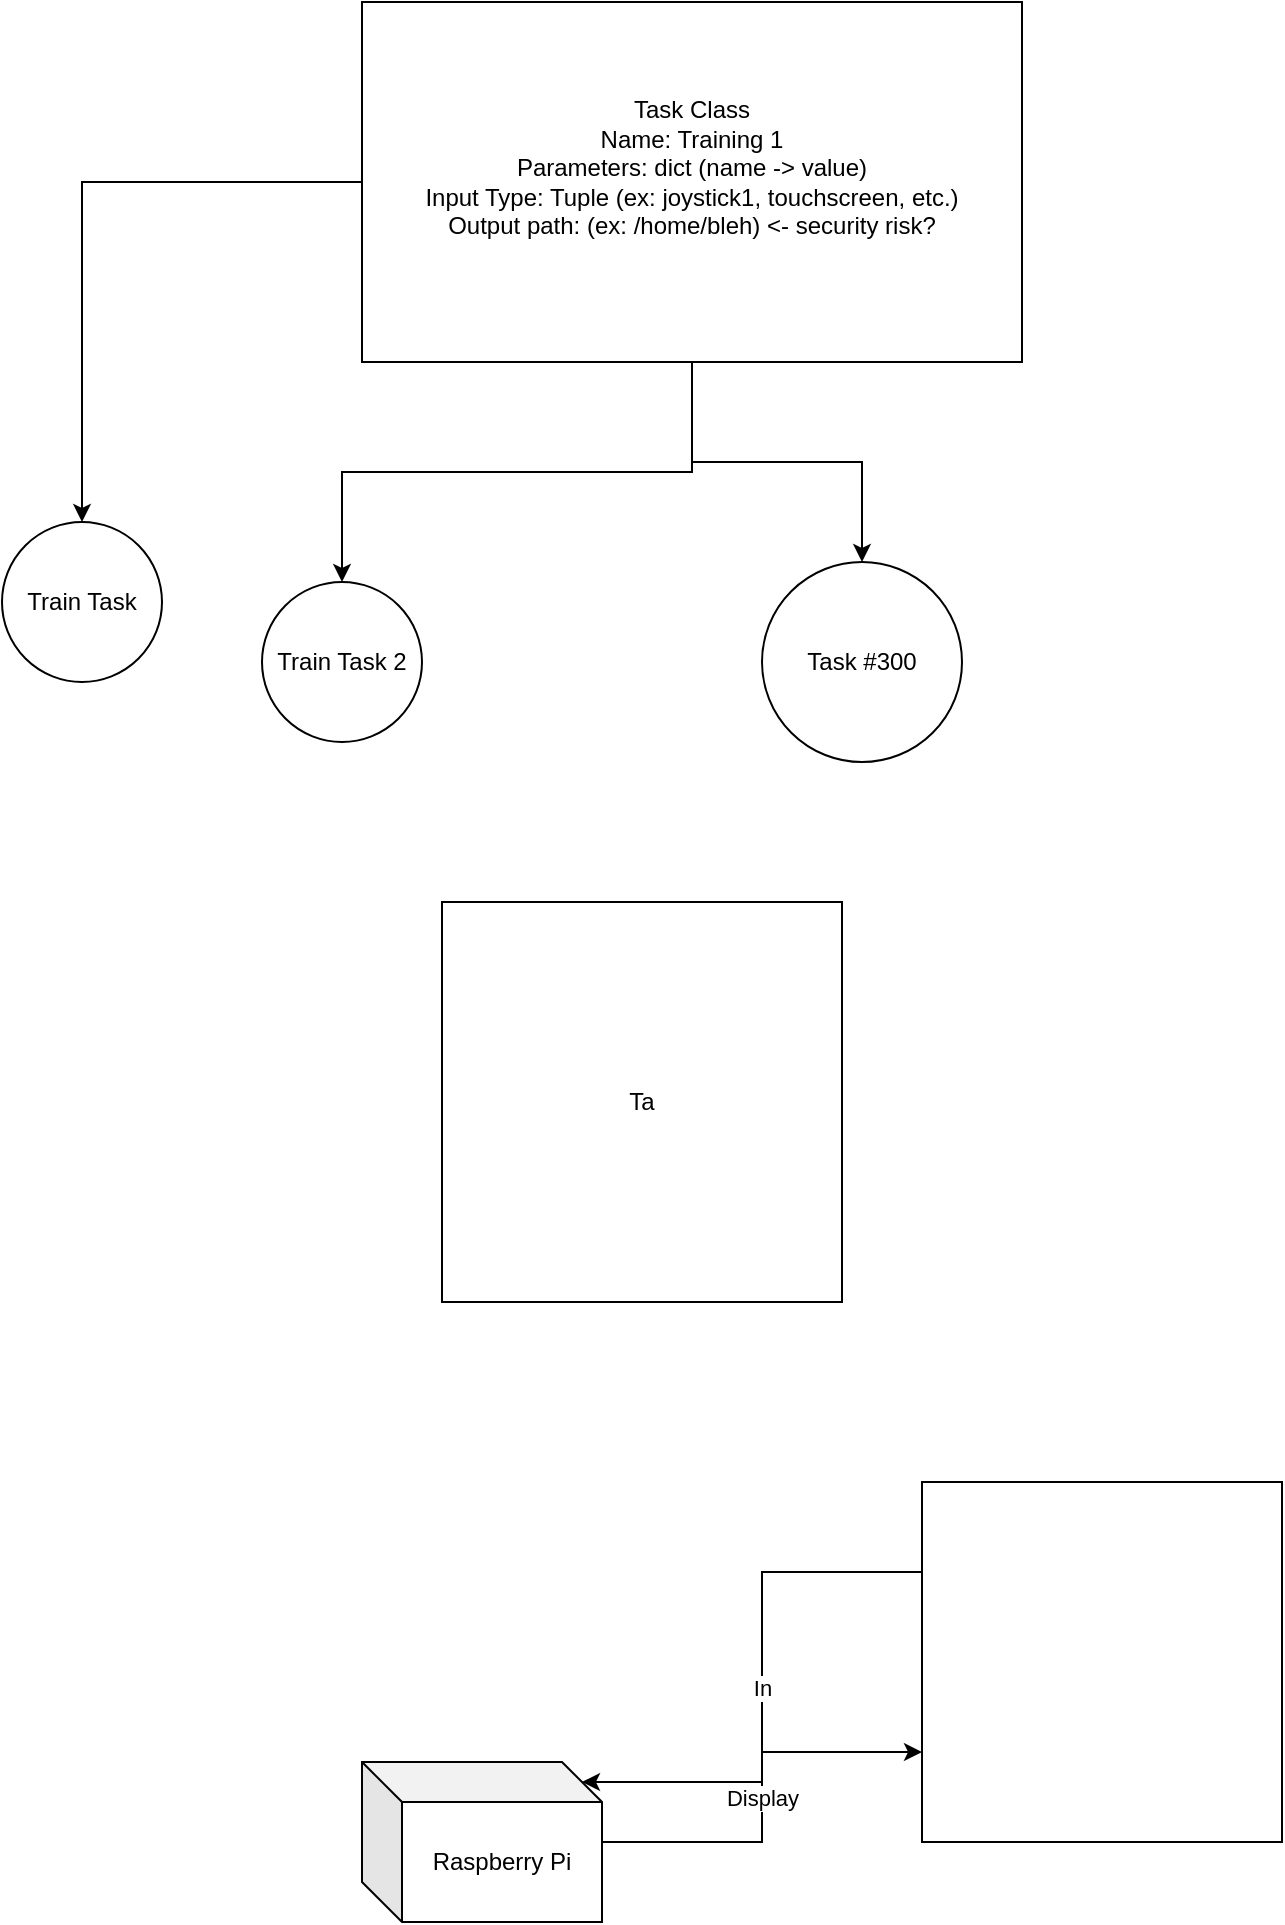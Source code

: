 <mxfile version="20.8.5" type="github"><diagram id="QsU19FumD5f-WDrpiSSF" name="Page-1"><mxGraphModel dx="1434" dy="1846" grid="1" gridSize="10" guides="1" tooltips="1" connect="1" arrows="1" fold="1" page="1" pageScale="1" pageWidth="850" pageHeight="1100" math="0" shadow="0"><root><mxCell id="0"/><mxCell id="1" parent="0"/><mxCell id="wKITN1kvr6zkH4jIiAxx-6" value="Display" style="edgeStyle=orthogonalEdgeStyle;rounded=0;orthogonalLoop=1;jettySize=auto;html=1;entryX=0;entryY=0.75;entryDx=0;entryDy=0;" edge="1" parent="1" source="wKITN1kvr6zkH4jIiAxx-4" target="wKITN1kvr6zkH4jIiAxx-5"><mxGeometry relative="1" as="geometry"/></mxCell><mxCell id="wKITN1kvr6zkH4jIiAxx-4" value="Raspberry Pi" style="shape=cube;whiteSpace=wrap;html=1;boundedLbl=1;backgroundOutline=1;darkOpacity=0.05;darkOpacity2=0.1;" vertex="1" parent="1"><mxGeometry x="220" y="340" width="120" height="80" as="geometry"/></mxCell><mxCell id="wKITN1kvr6zkH4jIiAxx-7" value="In" style="edgeStyle=orthogonalEdgeStyle;rounded=0;orthogonalLoop=1;jettySize=auto;html=1;exitX=0;exitY=0.25;exitDx=0;exitDy=0;entryX=0;entryY=0;entryDx=110;entryDy=10;entryPerimeter=0;" edge="1" parent="1" source="wKITN1kvr6zkH4jIiAxx-5" target="wKITN1kvr6zkH4jIiAxx-4"><mxGeometry relative="1" as="geometry"/></mxCell><mxCell id="wKITN1kvr6zkH4jIiAxx-5" value="" style="whiteSpace=wrap;html=1;aspect=fixed;" vertex="1" parent="1"><mxGeometry x="500" y="200" width="180" height="180" as="geometry"/></mxCell><mxCell id="wKITN1kvr6zkH4jIiAxx-14" style="edgeStyle=orthogonalEdgeStyle;rounded=0;orthogonalLoop=1;jettySize=auto;html=1;" edge="1" parent="1" source="wKITN1kvr6zkH4jIiAxx-8" target="wKITN1kvr6zkH4jIiAxx-10"><mxGeometry relative="1" as="geometry"/></mxCell><mxCell id="wKITN1kvr6zkH4jIiAxx-15" style="edgeStyle=orthogonalEdgeStyle;rounded=0;orthogonalLoop=1;jettySize=auto;html=1;" edge="1" parent="1" source="wKITN1kvr6zkH4jIiAxx-8" target="wKITN1kvr6zkH4jIiAxx-11"><mxGeometry relative="1" as="geometry"/></mxCell><mxCell id="wKITN1kvr6zkH4jIiAxx-16" style="edgeStyle=orthogonalEdgeStyle;rounded=0;orthogonalLoop=1;jettySize=auto;html=1;" edge="1" parent="1" source="wKITN1kvr6zkH4jIiAxx-8" target="wKITN1kvr6zkH4jIiAxx-12"><mxGeometry relative="1" as="geometry"/></mxCell><mxCell id="wKITN1kvr6zkH4jIiAxx-8" value="&lt;div&gt;Task Class&lt;/div&gt;&lt;div&gt;Name: Training 1&lt;br&gt;&lt;/div&gt;&lt;div&gt;Parameters: dict (name -&amp;gt; value)&lt;/div&gt;&lt;div&gt;Input Type: Tuple (ex: joystick1, touchscreen, etc.)&lt;/div&gt;&lt;div&gt;Output path: (ex: /home/bleh) &amp;lt;- security risk?&lt;br&gt;&lt;/div&gt;&lt;div&gt;&lt;br&gt;&lt;/div&gt;" style="rounded=0;whiteSpace=wrap;html=1;" vertex="1" parent="1"><mxGeometry x="220" y="-540" width="330" height="180" as="geometry"/></mxCell><mxCell id="wKITN1kvr6zkH4jIiAxx-10" value="Train Task" style="ellipse;whiteSpace=wrap;html=1;aspect=fixed;" vertex="1" parent="1"><mxGeometry x="40" y="-280" width="80" height="80" as="geometry"/></mxCell><mxCell id="wKITN1kvr6zkH4jIiAxx-11" value="Train Task 2" style="ellipse;whiteSpace=wrap;html=1;aspect=fixed;" vertex="1" parent="1"><mxGeometry x="170" y="-250" width="80" height="80" as="geometry"/></mxCell><mxCell id="wKITN1kvr6zkH4jIiAxx-12" value="Task #300" style="ellipse;whiteSpace=wrap;html=1;aspect=fixed;" vertex="1" parent="1"><mxGeometry x="420" y="-260" width="100" height="100" as="geometry"/></mxCell><mxCell id="wKITN1kvr6zkH4jIiAxx-13" value="" style="shape=image;html=1;verticalAlign=top;verticalLabelPosition=bottom;labelBackgroundColor=#ffffff;imageAspect=0;aspect=fixed;image=https://cdn4.iconfinder.com/data/icons/essential-app-1/16/dot-more-menu-hide-128.png" vertex="1" parent="1"><mxGeometry x="260" y="-274" width="128" height="128" as="geometry"/></mxCell><mxCell id="wKITN1kvr6zkH4jIiAxx-17" value="Ta" style="whiteSpace=wrap;html=1;aspect=fixed;" vertex="1" parent="1"><mxGeometry x="260" y="-90" width="200" height="200" as="geometry"/></mxCell></root></mxGraphModel></diagram></mxfile>